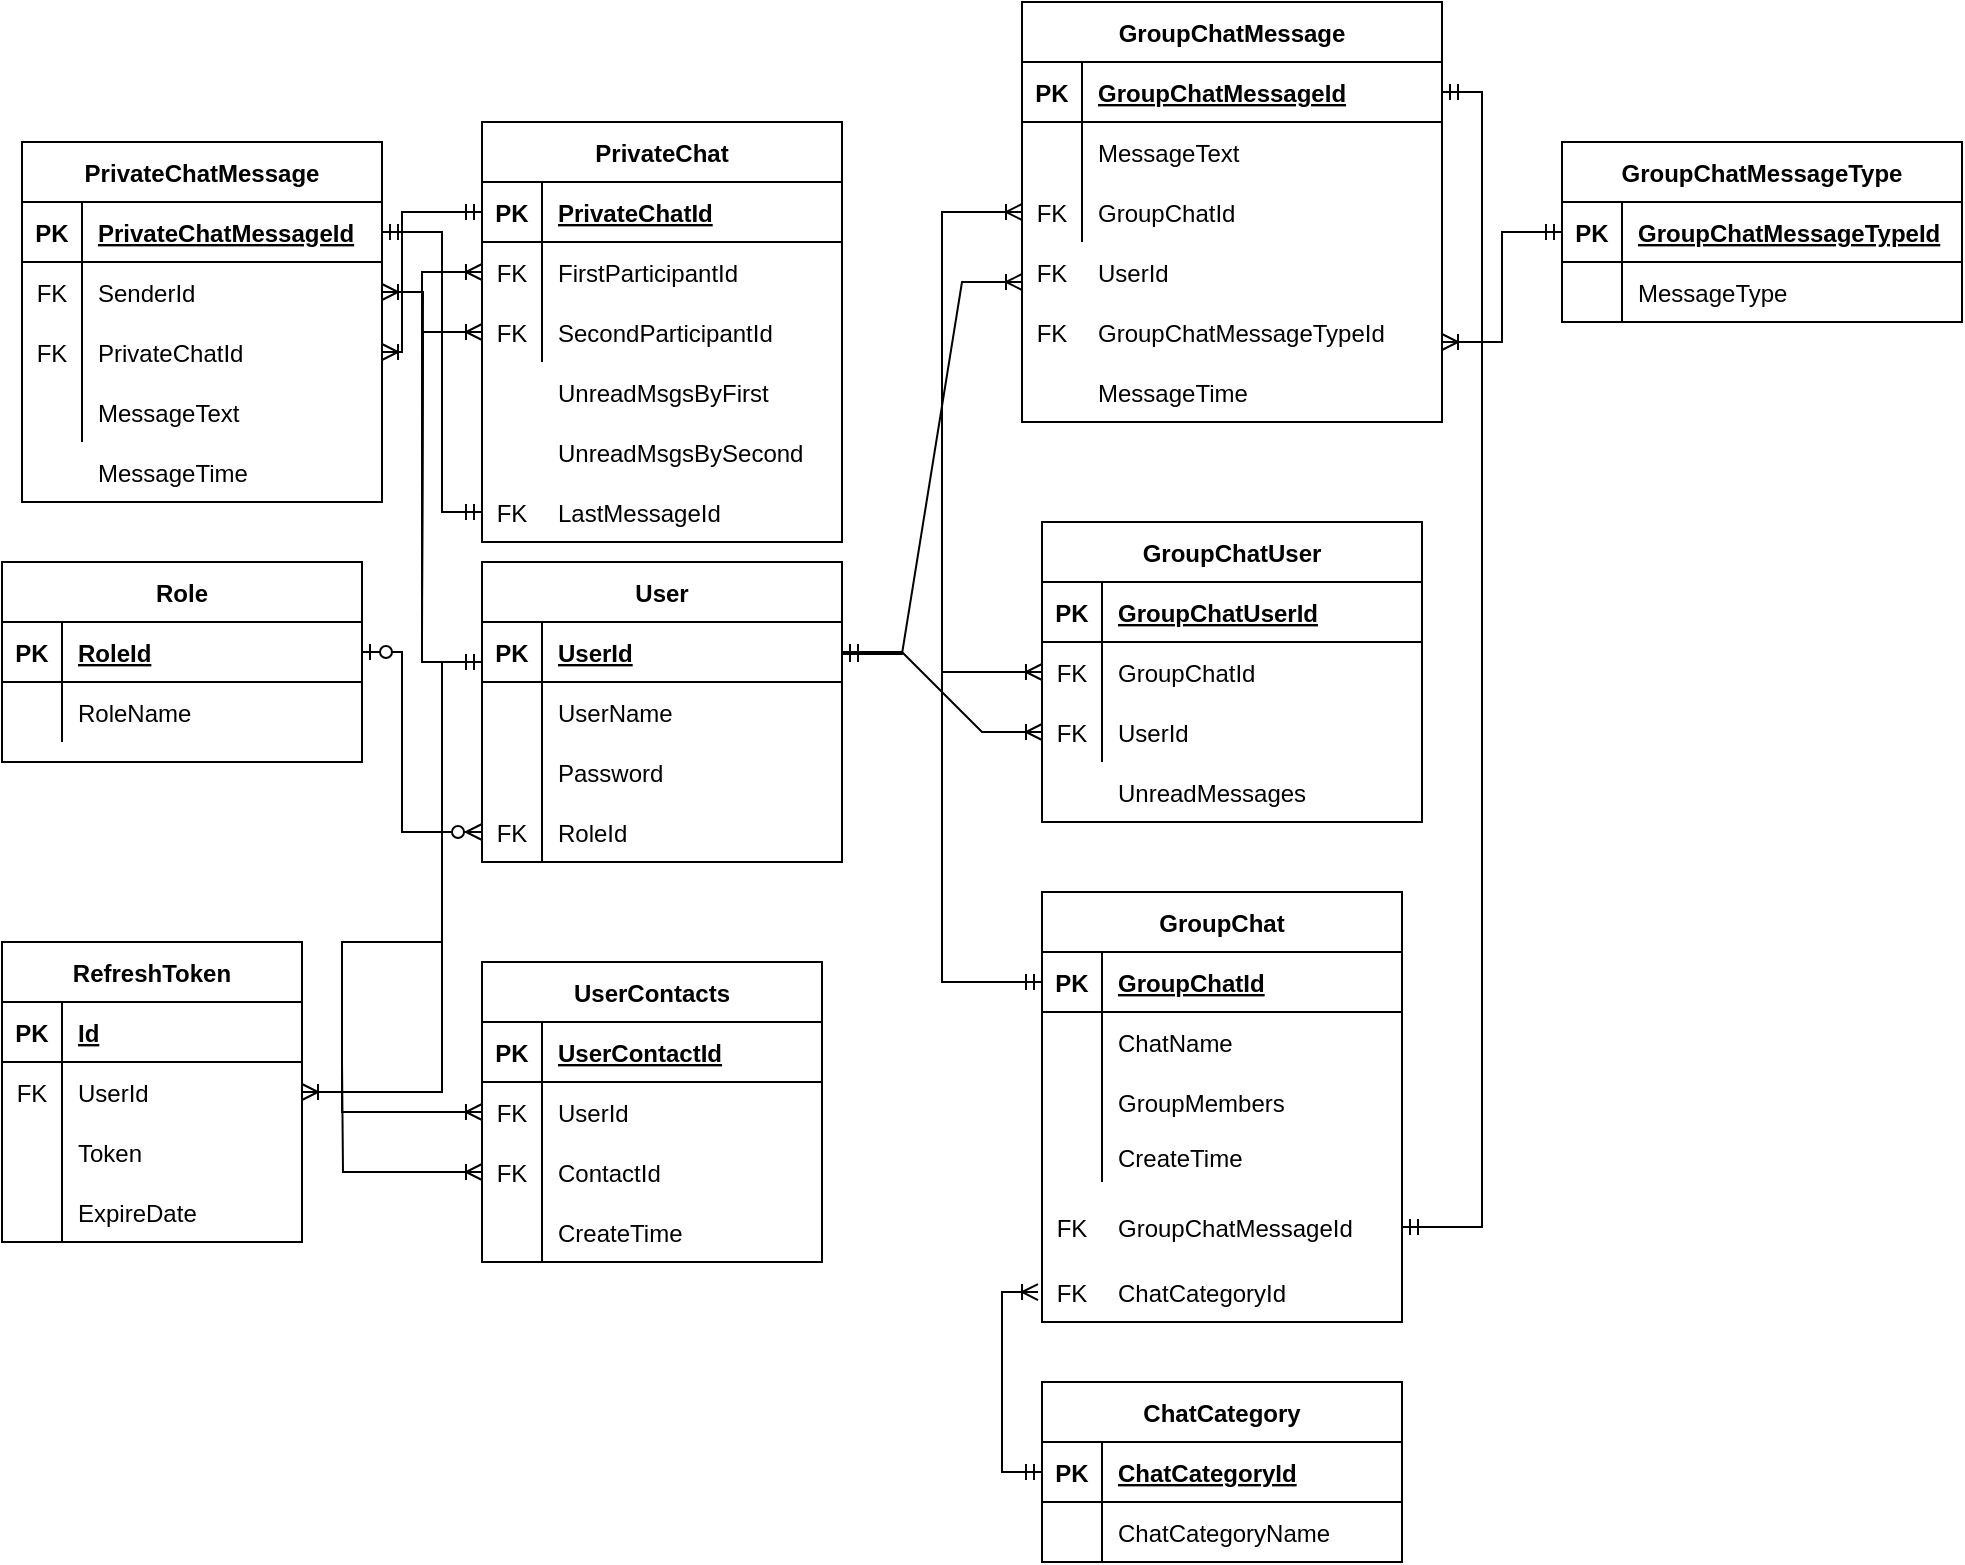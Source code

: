 <mxfile version="17.4.2" type="device"><diagram id="C5RBs43oDa-KdzZeNtuy" name="Page-1"><mxGraphModel dx="1408" dy="851" grid="1" gridSize="10" guides="1" tooltips="1" connect="1" arrows="1" fold="1" page="1" pageScale="1" pageWidth="827" pageHeight="1169" math="0" shadow="0"><root><mxCell id="WIyWlLk6GJQsqaUBKTNV-0"/><mxCell id="WIyWlLk6GJQsqaUBKTNV-1" parent="WIyWlLk6GJQsqaUBKTNV-0"/><mxCell id="Lr5fUqCjmHKxxFtGlydc-0" value="User" style="shape=table;startSize=30;container=1;collapsible=1;childLayout=tableLayout;fixedRows=1;rowLines=0;fontStyle=1;align=center;resizeLast=1;" parent="WIyWlLk6GJQsqaUBKTNV-1" vertex="1"><mxGeometry x="250" y="300" width="180" height="150" as="geometry"><mxRectangle x="250" y="300" width="60" height="30" as="alternateBounds"/></mxGeometry></mxCell><mxCell id="Lr5fUqCjmHKxxFtGlydc-1" value="" style="shape=tableRow;horizontal=0;startSize=0;swimlaneHead=0;swimlaneBody=0;fillColor=none;collapsible=0;dropTarget=0;points=[[0,0.5],[1,0.5]];portConstraint=eastwest;top=0;left=0;right=0;bottom=1;" parent="Lr5fUqCjmHKxxFtGlydc-0" vertex="1"><mxGeometry y="30" width="180" height="30" as="geometry"/></mxCell><mxCell id="Lr5fUqCjmHKxxFtGlydc-2" value="PK" style="shape=partialRectangle;connectable=0;fillColor=none;top=0;left=0;bottom=0;right=0;fontStyle=1;overflow=hidden;" parent="Lr5fUqCjmHKxxFtGlydc-1" vertex="1"><mxGeometry width="30" height="30" as="geometry"><mxRectangle width="30" height="30" as="alternateBounds"/></mxGeometry></mxCell><mxCell id="Lr5fUqCjmHKxxFtGlydc-3" value="UserId" style="shape=partialRectangle;connectable=0;fillColor=none;top=0;left=0;bottom=0;right=0;align=left;spacingLeft=6;fontStyle=5;overflow=hidden;" parent="Lr5fUqCjmHKxxFtGlydc-1" vertex="1"><mxGeometry x="30" width="150" height="30" as="geometry"><mxRectangle width="150" height="30" as="alternateBounds"/></mxGeometry></mxCell><mxCell id="Lr5fUqCjmHKxxFtGlydc-4" value="" style="shape=tableRow;horizontal=0;startSize=0;swimlaneHead=0;swimlaneBody=0;fillColor=none;collapsible=0;dropTarget=0;points=[[0,0.5],[1,0.5]];portConstraint=eastwest;top=0;left=0;right=0;bottom=0;" parent="Lr5fUqCjmHKxxFtGlydc-0" vertex="1"><mxGeometry y="60" width="180" height="30" as="geometry"/></mxCell><mxCell id="Lr5fUqCjmHKxxFtGlydc-5" value="" style="shape=partialRectangle;connectable=0;fillColor=none;top=0;left=0;bottom=0;right=0;editable=1;overflow=hidden;" parent="Lr5fUqCjmHKxxFtGlydc-4" vertex="1"><mxGeometry width="30" height="30" as="geometry"><mxRectangle width="30" height="30" as="alternateBounds"/></mxGeometry></mxCell><mxCell id="Lr5fUqCjmHKxxFtGlydc-6" value="UserName" style="shape=partialRectangle;connectable=0;fillColor=none;top=0;left=0;bottom=0;right=0;align=left;spacingLeft=6;overflow=hidden;" parent="Lr5fUqCjmHKxxFtGlydc-4" vertex="1"><mxGeometry x="30" width="150" height="30" as="geometry"><mxRectangle width="150" height="30" as="alternateBounds"/></mxGeometry></mxCell><mxCell id="Lr5fUqCjmHKxxFtGlydc-7" value="" style="shape=tableRow;horizontal=0;startSize=0;swimlaneHead=0;swimlaneBody=0;fillColor=none;collapsible=0;dropTarget=0;points=[[0,0.5],[1,0.5]];portConstraint=eastwest;top=0;left=0;right=0;bottom=0;" parent="Lr5fUqCjmHKxxFtGlydc-0" vertex="1"><mxGeometry y="90" width="180" height="30" as="geometry"/></mxCell><mxCell id="Lr5fUqCjmHKxxFtGlydc-8" value="" style="shape=partialRectangle;connectable=0;fillColor=none;top=0;left=0;bottom=0;right=0;editable=1;overflow=hidden;" parent="Lr5fUqCjmHKxxFtGlydc-7" vertex="1"><mxGeometry width="30" height="30" as="geometry"><mxRectangle width="30" height="30" as="alternateBounds"/></mxGeometry></mxCell><mxCell id="Lr5fUqCjmHKxxFtGlydc-9" value="Password" style="shape=partialRectangle;connectable=0;fillColor=none;top=0;left=0;bottom=0;right=0;align=left;spacingLeft=6;overflow=hidden;" parent="Lr5fUqCjmHKxxFtGlydc-7" vertex="1"><mxGeometry x="30" width="150" height="30" as="geometry"><mxRectangle width="150" height="30" as="alternateBounds"/></mxGeometry></mxCell><mxCell id="Lr5fUqCjmHKxxFtGlydc-10" value="" style="shape=tableRow;horizontal=0;startSize=0;swimlaneHead=0;swimlaneBody=0;fillColor=none;collapsible=0;dropTarget=0;points=[[0,0.5],[1,0.5]];portConstraint=eastwest;top=0;left=0;right=0;bottom=0;" parent="Lr5fUqCjmHKxxFtGlydc-0" vertex="1"><mxGeometry y="120" width="180" height="30" as="geometry"/></mxCell><mxCell id="Lr5fUqCjmHKxxFtGlydc-11" value="FK" style="shape=partialRectangle;connectable=0;fillColor=none;top=0;left=0;bottom=0;right=0;editable=1;overflow=hidden;" parent="Lr5fUqCjmHKxxFtGlydc-10" vertex="1"><mxGeometry width="30" height="30" as="geometry"><mxRectangle width="30" height="30" as="alternateBounds"/></mxGeometry></mxCell><mxCell id="Lr5fUqCjmHKxxFtGlydc-12" value="RoleId" style="shape=partialRectangle;connectable=0;fillColor=none;top=0;left=0;bottom=0;right=0;align=left;spacingLeft=6;overflow=hidden;" parent="Lr5fUqCjmHKxxFtGlydc-10" vertex="1"><mxGeometry x="30" width="150" height="30" as="geometry"><mxRectangle width="150" height="30" as="alternateBounds"/></mxGeometry></mxCell><mxCell id="Lr5fUqCjmHKxxFtGlydc-13" value="Role" style="shape=table;startSize=30;container=1;collapsible=1;childLayout=tableLayout;fixedRows=1;rowLines=0;fontStyle=1;align=center;resizeLast=1;" parent="WIyWlLk6GJQsqaUBKTNV-1" vertex="1"><mxGeometry x="10" y="300" width="180" height="100" as="geometry"><mxRectangle x="10" y="300" width="60" height="30" as="alternateBounds"/></mxGeometry></mxCell><mxCell id="Lr5fUqCjmHKxxFtGlydc-14" value="" style="shape=tableRow;horizontal=0;startSize=0;swimlaneHead=0;swimlaneBody=0;fillColor=none;collapsible=0;dropTarget=0;points=[[0,0.5],[1,0.5]];portConstraint=eastwest;top=0;left=0;right=0;bottom=1;" parent="Lr5fUqCjmHKxxFtGlydc-13" vertex="1"><mxGeometry y="30" width="180" height="30" as="geometry"/></mxCell><mxCell id="Lr5fUqCjmHKxxFtGlydc-15" value="PK" style="shape=partialRectangle;connectable=0;fillColor=none;top=0;left=0;bottom=0;right=0;fontStyle=1;overflow=hidden;" parent="Lr5fUqCjmHKxxFtGlydc-14" vertex="1"><mxGeometry width="30" height="30" as="geometry"><mxRectangle width="30" height="30" as="alternateBounds"/></mxGeometry></mxCell><mxCell id="Lr5fUqCjmHKxxFtGlydc-16" value="RoleId" style="shape=partialRectangle;connectable=0;fillColor=none;top=0;left=0;bottom=0;right=0;align=left;spacingLeft=6;fontStyle=5;overflow=hidden;" parent="Lr5fUqCjmHKxxFtGlydc-14" vertex="1"><mxGeometry x="30" width="150" height="30" as="geometry"><mxRectangle width="150" height="30" as="alternateBounds"/></mxGeometry></mxCell><mxCell id="Lr5fUqCjmHKxxFtGlydc-17" value="" style="shape=tableRow;horizontal=0;startSize=0;swimlaneHead=0;swimlaneBody=0;fillColor=none;collapsible=0;dropTarget=0;points=[[0,0.5],[1,0.5]];portConstraint=eastwest;top=0;left=0;right=0;bottom=0;" parent="Lr5fUqCjmHKxxFtGlydc-13" vertex="1"><mxGeometry y="60" width="180" height="30" as="geometry"/></mxCell><mxCell id="Lr5fUqCjmHKxxFtGlydc-18" value="" style="shape=partialRectangle;connectable=0;fillColor=none;top=0;left=0;bottom=0;right=0;editable=1;overflow=hidden;" parent="Lr5fUqCjmHKxxFtGlydc-17" vertex="1"><mxGeometry width="30" height="30" as="geometry"><mxRectangle width="30" height="30" as="alternateBounds"/></mxGeometry></mxCell><mxCell id="Lr5fUqCjmHKxxFtGlydc-19" value="RoleName" style="shape=partialRectangle;connectable=0;fillColor=none;top=0;left=0;bottom=0;right=0;align=left;spacingLeft=6;overflow=hidden;" parent="Lr5fUqCjmHKxxFtGlydc-17" vertex="1"><mxGeometry x="30" width="150" height="30" as="geometry"><mxRectangle width="150" height="30" as="alternateBounds"/></mxGeometry></mxCell><mxCell id="Lr5fUqCjmHKxxFtGlydc-26" value="GroupChatMessage" style="shape=table;startSize=30;container=1;collapsible=1;childLayout=tableLayout;fixedRows=1;rowLines=0;fontStyle=1;align=center;resizeLast=1;" parent="WIyWlLk6GJQsqaUBKTNV-1" vertex="1"><mxGeometry x="520" y="20" width="210" height="210" as="geometry"/></mxCell><mxCell id="Lr5fUqCjmHKxxFtGlydc-27" value="" style="shape=tableRow;horizontal=0;startSize=0;swimlaneHead=0;swimlaneBody=0;fillColor=none;collapsible=0;dropTarget=0;points=[[0,0.5],[1,0.5]];portConstraint=eastwest;top=0;left=0;right=0;bottom=1;" parent="Lr5fUqCjmHKxxFtGlydc-26" vertex="1"><mxGeometry y="30" width="210" height="30" as="geometry"/></mxCell><mxCell id="Lr5fUqCjmHKxxFtGlydc-28" value="PK" style="shape=partialRectangle;connectable=0;fillColor=none;top=0;left=0;bottom=0;right=0;fontStyle=1;overflow=hidden;" parent="Lr5fUqCjmHKxxFtGlydc-27" vertex="1"><mxGeometry width="30" height="30" as="geometry"><mxRectangle width="30" height="30" as="alternateBounds"/></mxGeometry></mxCell><mxCell id="Lr5fUqCjmHKxxFtGlydc-29" value="GroupChatMessageId" style="shape=partialRectangle;connectable=0;fillColor=none;top=0;left=0;bottom=0;right=0;align=left;spacingLeft=6;fontStyle=5;overflow=hidden;" parent="Lr5fUqCjmHKxxFtGlydc-27" vertex="1"><mxGeometry x="30" width="180" height="30" as="geometry"><mxRectangle width="180" height="30" as="alternateBounds"/></mxGeometry></mxCell><mxCell id="Lr5fUqCjmHKxxFtGlydc-30" value="" style="shape=tableRow;horizontal=0;startSize=0;swimlaneHead=0;swimlaneBody=0;fillColor=none;collapsible=0;dropTarget=0;points=[[0,0.5],[1,0.5]];portConstraint=eastwest;top=0;left=0;right=0;bottom=0;" parent="Lr5fUqCjmHKxxFtGlydc-26" vertex="1"><mxGeometry y="60" width="210" height="30" as="geometry"/></mxCell><mxCell id="Lr5fUqCjmHKxxFtGlydc-31" value="" style="shape=partialRectangle;connectable=0;fillColor=none;top=0;left=0;bottom=0;right=0;editable=1;overflow=hidden;" parent="Lr5fUqCjmHKxxFtGlydc-30" vertex="1"><mxGeometry width="30" height="30" as="geometry"><mxRectangle width="30" height="30" as="alternateBounds"/></mxGeometry></mxCell><mxCell id="Lr5fUqCjmHKxxFtGlydc-32" value="MessageText" style="shape=partialRectangle;connectable=0;fillColor=none;top=0;left=0;bottom=0;right=0;align=left;spacingLeft=6;overflow=hidden;" parent="Lr5fUqCjmHKxxFtGlydc-30" vertex="1"><mxGeometry x="30" width="180" height="30" as="geometry"><mxRectangle width="180" height="30" as="alternateBounds"/></mxGeometry></mxCell><mxCell id="Lr5fUqCjmHKxxFtGlydc-36" value="" style="shape=tableRow;horizontal=0;startSize=0;swimlaneHead=0;swimlaneBody=0;fillColor=none;collapsible=0;dropTarget=0;points=[[0,0.5],[1,0.5]];portConstraint=eastwest;top=0;left=0;right=0;bottom=0;" parent="Lr5fUqCjmHKxxFtGlydc-26" vertex="1"><mxGeometry y="90" width="210" height="30" as="geometry"/></mxCell><mxCell id="Lr5fUqCjmHKxxFtGlydc-37" value="FK" style="shape=partialRectangle;connectable=0;fillColor=none;top=0;left=0;bottom=0;right=0;editable=1;overflow=hidden;" parent="Lr5fUqCjmHKxxFtGlydc-36" vertex="1"><mxGeometry width="30" height="30" as="geometry"><mxRectangle width="30" height="30" as="alternateBounds"/></mxGeometry></mxCell><mxCell id="Lr5fUqCjmHKxxFtGlydc-38" value="GroupChatId" style="shape=partialRectangle;connectable=0;fillColor=none;top=0;left=0;bottom=0;right=0;align=left;spacingLeft=6;overflow=hidden;" parent="Lr5fUqCjmHKxxFtGlydc-36" vertex="1"><mxGeometry x="30" width="180" height="30" as="geometry"><mxRectangle width="180" height="30" as="alternateBounds"/></mxGeometry></mxCell><mxCell id="Lr5fUqCjmHKxxFtGlydc-39" value="GroupChat" style="shape=table;startSize=30;container=1;collapsible=1;childLayout=tableLayout;fixedRows=1;rowLines=0;fontStyle=1;align=center;resizeLast=1;" parent="WIyWlLk6GJQsqaUBKTNV-1" vertex="1"><mxGeometry x="530" y="465" width="180" height="215" as="geometry"/></mxCell><mxCell id="Lr5fUqCjmHKxxFtGlydc-40" value="" style="shape=tableRow;horizontal=0;startSize=0;swimlaneHead=0;swimlaneBody=0;fillColor=none;collapsible=0;dropTarget=0;points=[[0,0.5],[1,0.5]];portConstraint=eastwest;top=0;left=0;right=0;bottom=1;" parent="Lr5fUqCjmHKxxFtGlydc-39" vertex="1"><mxGeometry y="30" width="180" height="30" as="geometry"/></mxCell><mxCell id="Lr5fUqCjmHKxxFtGlydc-41" value="PK" style="shape=partialRectangle;connectable=0;fillColor=none;top=0;left=0;bottom=0;right=0;fontStyle=1;overflow=hidden;" parent="Lr5fUqCjmHKxxFtGlydc-40" vertex="1"><mxGeometry width="30" height="30" as="geometry"><mxRectangle width="30" height="30" as="alternateBounds"/></mxGeometry></mxCell><mxCell id="Lr5fUqCjmHKxxFtGlydc-42" value="GroupChatId" style="shape=partialRectangle;connectable=0;fillColor=none;top=0;left=0;bottom=0;right=0;align=left;spacingLeft=6;fontStyle=5;overflow=hidden;" parent="Lr5fUqCjmHKxxFtGlydc-40" vertex="1"><mxGeometry x="30" width="150" height="30" as="geometry"><mxRectangle width="150" height="30" as="alternateBounds"/></mxGeometry></mxCell><mxCell id="Lr5fUqCjmHKxxFtGlydc-43" value="" style="shape=tableRow;horizontal=0;startSize=0;swimlaneHead=0;swimlaneBody=0;fillColor=none;collapsible=0;dropTarget=0;points=[[0,0.5],[1,0.5]];portConstraint=eastwest;top=0;left=0;right=0;bottom=0;" parent="Lr5fUqCjmHKxxFtGlydc-39" vertex="1"><mxGeometry y="60" width="180" height="30" as="geometry"/></mxCell><mxCell id="Lr5fUqCjmHKxxFtGlydc-44" value="" style="shape=partialRectangle;connectable=0;fillColor=none;top=0;left=0;bottom=0;right=0;editable=1;overflow=hidden;" parent="Lr5fUqCjmHKxxFtGlydc-43" vertex="1"><mxGeometry width="30" height="30" as="geometry"><mxRectangle width="30" height="30" as="alternateBounds"/></mxGeometry></mxCell><mxCell id="Lr5fUqCjmHKxxFtGlydc-45" value="ChatName" style="shape=partialRectangle;connectable=0;fillColor=none;top=0;left=0;bottom=0;right=0;align=left;spacingLeft=6;overflow=hidden;" parent="Lr5fUqCjmHKxxFtGlydc-43" vertex="1"><mxGeometry x="30" width="150" height="30" as="geometry"><mxRectangle width="150" height="30" as="alternateBounds"/></mxGeometry></mxCell><mxCell id="Lr5fUqCjmHKxxFtGlydc-46" value="" style="shape=tableRow;horizontal=0;startSize=0;swimlaneHead=0;swimlaneBody=0;fillColor=none;collapsible=0;dropTarget=0;points=[[0,0.5],[1,0.5]];portConstraint=eastwest;top=0;left=0;right=0;bottom=0;" parent="Lr5fUqCjmHKxxFtGlydc-39" vertex="1"><mxGeometry y="90" width="180" height="30" as="geometry"/></mxCell><mxCell id="Lr5fUqCjmHKxxFtGlydc-47" value="" style="shape=partialRectangle;connectable=0;fillColor=none;top=0;left=0;bottom=0;right=0;editable=1;overflow=hidden;" parent="Lr5fUqCjmHKxxFtGlydc-46" vertex="1"><mxGeometry width="30" height="30" as="geometry"><mxRectangle width="30" height="30" as="alternateBounds"/></mxGeometry></mxCell><mxCell id="Lr5fUqCjmHKxxFtGlydc-48" value="GroupMembers" style="shape=partialRectangle;connectable=0;fillColor=none;top=0;left=0;bottom=0;right=0;align=left;spacingLeft=6;overflow=hidden;" parent="Lr5fUqCjmHKxxFtGlydc-46" vertex="1"><mxGeometry x="30" width="150" height="30" as="geometry"><mxRectangle width="150" height="30" as="alternateBounds"/></mxGeometry></mxCell><mxCell id="Lr5fUqCjmHKxxFtGlydc-49" value="" style="shape=tableRow;horizontal=0;startSize=0;swimlaneHead=0;swimlaneBody=0;fillColor=none;collapsible=0;dropTarget=0;points=[[0,0.5],[1,0.5]];portConstraint=eastwest;top=0;left=0;right=0;bottom=0;" parent="Lr5fUqCjmHKxxFtGlydc-39" vertex="1"><mxGeometry y="120" width="180" height="25" as="geometry"/></mxCell><mxCell id="Lr5fUqCjmHKxxFtGlydc-50" value="" style="shape=partialRectangle;connectable=0;fillColor=none;top=0;left=0;bottom=0;right=0;editable=1;overflow=hidden;" parent="Lr5fUqCjmHKxxFtGlydc-49" vertex="1"><mxGeometry width="30" height="25" as="geometry"><mxRectangle width="30" height="25" as="alternateBounds"/></mxGeometry></mxCell><mxCell id="Lr5fUqCjmHKxxFtGlydc-51" value="CreateTime" style="shape=partialRectangle;connectable=0;fillColor=none;top=0;left=0;bottom=0;right=0;align=left;spacingLeft=6;overflow=hidden;" parent="Lr5fUqCjmHKxxFtGlydc-49" vertex="1"><mxGeometry x="30" width="150" height="25" as="geometry"><mxRectangle width="150" height="25" as="alternateBounds"/></mxGeometry></mxCell><mxCell id="Lr5fUqCjmHKxxFtGlydc-52" value="GroupChatUser" style="shape=table;startSize=30;container=1;collapsible=1;childLayout=tableLayout;fixedRows=1;rowLines=0;fontStyle=1;align=center;resizeLast=1;" parent="WIyWlLk6GJQsqaUBKTNV-1" vertex="1"><mxGeometry x="530" y="280" width="190" height="150" as="geometry"/></mxCell><mxCell id="Lr5fUqCjmHKxxFtGlydc-53" value="" style="shape=tableRow;horizontal=0;startSize=0;swimlaneHead=0;swimlaneBody=0;fillColor=none;collapsible=0;dropTarget=0;points=[[0,0.5],[1,0.5]];portConstraint=eastwest;top=0;left=0;right=0;bottom=1;" parent="Lr5fUqCjmHKxxFtGlydc-52" vertex="1"><mxGeometry y="30" width="190" height="30" as="geometry"/></mxCell><mxCell id="Lr5fUqCjmHKxxFtGlydc-54" value="PK" style="shape=partialRectangle;connectable=0;fillColor=none;top=0;left=0;bottom=0;right=0;fontStyle=1;overflow=hidden;" parent="Lr5fUqCjmHKxxFtGlydc-53" vertex="1"><mxGeometry width="30" height="30" as="geometry"><mxRectangle width="30" height="30" as="alternateBounds"/></mxGeometry></mxCell><mxCell id="Lr5fUqCjmHKxxFtGlydc-55" value="GroupChatUserId" style="shape=partialRectangle;connectable=0;fillColor=none;top=0;left=0;bottom=0;right=0;align=left;spacingLeft=6;fontStyle=5;overflow=hidden;" parent="Lr5fUqCjmHKxxFtGlydc-53" vertex="1"><mxGeometry x="30" width="160" height="30" as="geometry"><mxRectangle width="160" height="30" as="alternateBounds"/></mxGeometry></mxCell><mxCell id="Lr5fUqCjmHKxxFtGlydc-56" value="" style="shape=tableRow;horizontal=0;startSize=0;swimlaneHead=0;swimlaneBody=0;fillColor=none;collapsible=0;dropTarget=0;points=[[0,0.5],[1,0.5]];portConstraint=eastwest;top=0;left=0;right=0;bottom=0;" parent="Lr5fUqCjmHKxxFtGlydc-52" vertex="1"><mxGeometry y="60" width="190" height="30" as="geometry"/></mxCell><mxCell id="Lr5fUqCjmHKxxFtGlydc-57" value="FK" style="shape=partialRectangle;connectable=0;fillColor=none;top=0;left=0;bottom=0;right=0;editable=1;overflow=hidden;" parent="Lr5fUqCjmHKxxFtGlydc-56" vertex="1"><mxGeometry width="30" height="30" as="geometry"><mxRectangle width="30" height="30" as="alternateBounds"/></mxGeometry></mxCell><mxCell id="Lr5fUqCjmHKxxFtGlydc-58" value="GroupChatId" style="shape=partialRectangle;connectable=0;fillColor=none;top=0;left=0;bottom=0;right=0;align=left;spacingLeft=6;overflow=hidden;" parent="Lr5fUqCjmHKxxFtGlydc-56" vertex="1"><mxGeometry x="30" width="160" height="30" as="geometry"><mxRectangle width="160" height="30" as="alternateBounds"/></mxGeometry></mxCell><mxCell id="Lr5fUqCjmHKxxFtGlydc-59" value="" style="shape=tableRow;horizontal=0;startSize=0;swimlaneHead=0;swimlaneBody=0;fillColor=none;collapsible=0;dropTarget=0;points=[[0,0.5],[1,0.5]];portConstraint=eastwest;top=0;left=0;right=0;bottom=0;" parent="Lr5fUqCjmHKxxFtGlydc-52" vertex="1"><mxGeometry y="90" width="190" height="30" as="geometry"/></mxCell><mxCell id="Lr5fUqCjmHKxxFtGlydc-60" value="FK" style="shape=partialRectangle;connectable=0;fillColor=none;top=0;left=0;bottom=0;right=0;editable=1;overflow=hidden;" parent="Lr5fUqCjmHKxxFtGlydc-59" vertex="1"><mxGeometry width="30" height="30" as="geometry"><mxRectangle width="30" height="30" as="alternateBounds"/></mxGeometry></mxCell><mxCell id="Lr5fUqCjmHKxxFtGlydc-61" value="UserId" style="shape=partialRectangle;connectable=0;fillColor=none;top=0;left=0;bottom=0;right=0;align=left;spacingLeft=6;overflow=hidden;" parent="Lr5fUqCjmHKxxFtGlydc-59" vertex="1"><mxGeometry x="30" width="160" height="30" as="geometry"><mxRectangle width="160" height="30" as="alternateBounds"/></mxGeometry></mxCell><mxCell id="Lr5fUqCjmHKxxFtGlydc-68" value="" style="fontSize=12;html=1;endArrow=ERzeroToMany;startArrow=ERzeroToOne;rounded=0;entryX=0;entryY=0.5;entryDx=0;entryDy=0;exitX=1;exitY=0.5;exitDx=0;exitDy=0;edgeStyle=orthogonalEdgeStyle;" parent="WIyWlLk6GJQsqaUBKTNV-1" source="Lr5fUqCjmHKxxFtGlydc-14" target="Lr5fUqCjmHKxxFtGlydc-10" edge="1"><mxGeometry width="100" height="100" relative="1" as="geometry"><mxPoint x="360" y="490" as="sourcePoint"/><mxPoint x="140" y="320" as="targetPoint"/><Array as="points"><mxPoint x="210" y="345"/><mxPoint x="210" y="435"/></Array></mxGeometry></mxCell><mxCell id="Lr5fUqCjmHKxxFtGlydc-70" value="" style="edgeStyle=entityRelationEdgeStyle;fontSize=12;html=1;endArrow=ERoneToMany;startArrow=ERmandOne;rounded=0;exitX=1;exitY=0.5;exitDx=0;exitDy=0;entryX=0;entryY=0.5;entryDx=0;entryDy=0;" parent="WIyWlLk6GJQsqaUBKTNV-1" source="Lr5fUqCjmHKxxFtGlydc-1" target="Lr5fUqCjmHKxxFtGlydc-59" edge="1"><mxGeometry width="100" height="100" relative="1" as="geometry"><mxPoint x="360" y="490" as="sourcePoint"/><mxPoint x="460" y="390" as="targetPoint"/></mxGeometry></mxCell><mxCell id="Lr5fUqCjmHKxxFtGlydc-71" value="" style="edgeStyle=orthogonalEdgeStyle;fontSize=12;html=1;endArrow=ERoneToMany;startArrow=ERmandOne;rounded=0;entryX=0;entryY=0.5;entryDx=0;entryDy=0;" parent="WIyWlLk6GJQsqaUBKTNV-1" target="Lr5fUqCjmHKxxFtGlydc-56" edge="1"><mxGeometry width="100" height="100" relative="1" as="geometry"><mxPoint x="530" y="510" as="sourcePoint"/><mxPoint x="490" y="480" as="targetPoint"/><Array as="points"><mxPoint x="480" y="510"/><mxPoint x="480" y="355"/></Array></mxGeometry></mxCell><mxCell id="nvRmA69qkov4plUPRxtZ-5" value="" style="shape=tableRow;horizontal=0;startSize=0;swimlaneHead=0;swimlaneBody=0;fillColor=none;collapsible=0;dropTarget=0;points=[[0,0.5],[1,0.5]];portConstraint=eastwest;top=0;left=0;right=0;bottom=0;" parent="WIyWlLk6GJQsqaUBKTNV-1" vertex="1"><mxGeometry x="250" y="450" width="180" height="30" as="geometry"/></mxCell><mxCell id="nvRmA69qkov4plUPRxtZ-6" value="" style="shape=partialRectangle;connectable=0;fillColor=none;top=0;left=0;bottom=0;right=0;editable=1;overflow=hidden;" parent="nvRmA69qkov4plUPRxtZ-5" vertex="1"><mxGeometry width="30" height="30" as="geometry"><mxRectangle width="30" height="30" as="alternateBounds"/></mxGeometry></mxCell><mxCell id="r5x8Bn46T_ILmN0DGnnJ-4" value="ChatCategory" style="shape=table;startSize=30;container=1;collapsible=1;childLayout=tableLayout;fixedRows=1;rowLines=0;fontStyle=1;align=center;resizeLast=1;" parent="WIyWlLk6GJQsqaUBKTNV-1" vertex="1"><mxGeometry x="530" y="710" width="180" height="90" as="geometry"/></mxCell><mxCell id="r5x8Bn46T_ILmN0DGnnJ-5" value="" style="shape=tableRow;horizontal=0;startSize=0;swimlaneHead=0;swimlaneBody=0;fillColor=none;collapsible=0;dropTarget=0;points=[[0,0.5],[1,0.5]];portConstraint=eastwest;top=0;left=0;right=0;bottom=1;" parent="r5x8Bn46T_ILmN0DGnnJ-4" vertex="1"><mxGeometry y="30" width="180" height="30" as="geometry"/></mxCell><mxCell id="r5x8Bn46T_ILmN0DGnnJ-6" value="PK" style="shape=partialRectangle;connectable=0;fillColor=none;top=0;left=0;bottom=0;right=0;fontStyle=1;overflow=hidden;" parent="r5x8Bn46T_ILmN0DGnnJ-5" vertex="1"><mxGeometry width="30" height="30" as="geometry"><mxRectangle width="30" height="30" as="alternateBounds"/></mxGeometry></mxCell><mxCell id="r5x8Bn46T_ILmN0DGnnJ-7" value="ChatCategoryId" style="shape=partialRectangle;connectable=0;fillColor=none;top=0;left=0;bottom=0;right=0;align=left;spacingLeft=6;fontStyle=5;overflow=hidden;" parent="r5x8Bn46T_ILmN0DGnnJ-5" vertex="1"><mxGeometry x="30" width="150" height="30" as="geometry"><mxRectangle width="150" height="30" as="alternateBounds"/></mxGeometry></mxCell><mxCell id="r5x8Bn46T_ILmN0DGnnJ-8" value="" style="shape=tableRow;horizontal=0;startSize=0;swimlaneHead=0;swimlaneBody=0;fillColor=none;collapsible=0;dropTarget=0;points=[[0,0.5],[1,0.5]];portConstraint=eastwest;top=0;left=0;right=0;bottom=0;" parent="r5x8Bn46T_ILmN0DGnnJ-4" vertex="1"><mxGeometry y="60" width="180" height="30" as="geometry"/></mxCell><mxCell id="r5x8Bn46T_ILmN0DGnnJ-9" value="" style="shape=partialRectangle;connectable=0;fillColor=none;top=0;left=0;bottom=0;right=0;editable=1;overflow=hidden;" parent="r5x8Bn46T_ILmN0DGnnJ-8" vertex="1"><mxGeometry width="30" height="30" as="geometry"><mxRectangle width="30" height="30" as="alternateBounds"/></mxGeometry></mxCell><mxCell id="r5x8Bn46T_ILmN0DGnnJ-10" value="ChatCategoryName" style="shape=partialRectangle;connectable=0;fillColor=none;top=0;left=0;bottom=0;right=0;align=left;spacingLeft=6;overflow=hidden;" parent="r5x8Bn46T_ILmN0DGnnJ-8" vertex="1"><mxGeometry x="30" width="150" height="30" as="geometry"><mxRectangle width="150" height="30" as="alternateBounds"/></mxGeometry></mxCell><mxCell id="mnVt0Y0IXZlx6LArjBQ7-0" value="UserContacts" style="shape=table;startSize=30;container=1;collapsible=1;childLayout=tableLayout;fixedRows=1;rowLines=0;fontStyle=1;align=center;resizeLast=1;" parent="WIyWlLk6GJQsqaUBKTNV-1" vertex="1"><mxGeometry x="250" y="500" width="170" height="150" as="geometry"><mxRectangle x="250" y="300" width="60" height="30" as="alternateBounds"/></mxGeometry></mxCell><mxCell id="mnVt0Y0IXZlx6LArjBQ7-1" value="" style="shape=tableRow;horizontal=0;startSize=0;swimlaneHead=0;swimlaneBody=0;fillColor=none;collapsible=0;dropTarget=0;points=[[0,0.5],[1,0.5]];portConstraint=eastwest;top=0;left=0;right=0;bottom=1;" parent="mnVt0Y0IXZlx6LArjBQ7-0" vertex="1"><mxGeometry y="30" width="170" height="30" as="geometry"/></mxCell><mxCell id="mnVt0Y0IXZlx6LArjBQ7-2" value="PK" style="shape=partialRectangle;connectable=0;fillColor=none;top=0;left=0;bottom=0;right=0;fontStyle=1;overflow=hidden;" parent="mnVt0Y0IXZlx6LArjBQ7-1" vertex="1"><mxGeometry width="30" height="30" as="geometry"><mxRectangle width="30" height="30" as="alternateBounds"/></mxGeometry></mxCell><mxCell id="mnVt0Y0IXZlx6LArjBQ7-3" value="UserContactId" style="shape=partialRectangle;connectable=0;fillColor=none;top=0;left=0;bottom=0;right=0;align=left;spacingLeft=6;fontStyle=5;overflow=hidden;" parent="mnVt0Y0IXZlx6LArjBQ7-1" vertex="1"><mxGeometry x="30" width="140" height="30" as="geometry"><mxRectangle width="140" height="30" as="alternateBounds"/></mxGeometry></mxCell><mxCell id="mnVt0Y0IXZlx6LArjBQ7-4" value="" style="shape=tableRow;horizontal=0;startSize=0;swimlaneHead=0;swimlaneBody=0;fillColor=none;collapsible=0;dropTarget=0;points=[[0,0.5],[1,0.5]];portConstraint=eastwest;top=0;left=0;right=0;bottom=0;" parent="mnVt0Y0IXZlx6LArjBQ7-0" vertex="1"><mxGeometry y="60" width="170" height="30" as="geometry"/></mxCell><mxCell id="mnVt0Y0IXZlx6LArjBQ7-5" value="FK" style="shape=partialRectangle;connectable=0;fillColor=none;top=0;left=0;bottom=0;right=0;editable=1;overflow=hidden;" parent="mnVt0Y0IXZlx6LArjBQ7-4" vertex="1"><mxGeometry width="30" height="30" as="geometry"><mxRectangle width="30" height="30" as="alternateBounds"/></mxGeometry></mxCell><mxCell id="mnVt0Y0IXZlx6LArjBQ7-6" value="UserId" style="shape=partialRectangle;connectable=0;fillColor=none;top=0;left=0;bottom=0;right=0;align=left;spacingLeft=6;overflow=hidden;" parent="mnVt0Y0IXZlx6LArjBQ7-4" vertex="1"><mxGeometry x="30" width="140" height="30" as="geometry"><mxRectangle width="140" height="30" as="alternateBounds"/></mxGeometry></mxCell><mxCell id="mnVt0Y0IXZlx6LArjBQ7-7" value="" style="shape=tableRow;horizontal=0;startSize=0;swimlaneHead=0;swimlaneBody=0;fillColor=none;collapsible=0;dropTarget=0;points=[[0,0.5],[1,0.5]];portConstraint=eastwest;top=0;left=0;right=0;bottom=0;" parent="mnVt0Y0IXZlx6LArjBQ7-0" vertex="1"><mxGeometry y="90" width="170" height="30" as="geometry"/></mxCell><mxCell id="mnVt0Y0IXZlx6LArjBQ7-8" value="FK" style="shape=partialRectangle;connectable=0;fillColor=none;top=0;left=0;bottom=0;right=0;editable=1;overflow=hidden;" parent="mnVt0Y0IXZlx6LArjBQ7-7" vertex="1"><mxGeometry width="30" height="30" as="geometry"><mxRectangle width="30" height="30" as="alternateBounds"/></mxGeometry></mxCell><mxCell id="mnVt0Y0IXZlx6LArjBQ7-9" value="ContactId" style="shape=partialRectangle;connectable=0;fillColor=none;top=0;left=0;bottom=0;right=0;align=left;spacingLeft=6;overflow=hidden;" parent="mnVt0Y0IXZlx6LArjBQ7-7" vertex="1"><mxGeometry x="30" width="140" height="30" as="geometry"><mxRectangle width="140" height="30" as="alternateBounds"/></mxGeometry></mxCell><mxCell id="mnVt0Y0IXZlx6LArjBQ7-10" value="" style="shape=tableRow;horizontal=0;startSize=0;swimlaneHead=0;swimlaneBody=0;fillColor=none;collapsible=0;dropTarget=0;points=[[0,0.5],[1,0.5]];portConstraint=eastwest;top=0;left=0;right=0;bottom=0;" parent="mnVt0Y0IXZlx6LArjBQ7-0" vertex="1"><mxGeometry y="120" width="170" height="30" as="geometry"/></mxCell><mxCell id="mnVt0Y0IXZlx6LArjBQ7-11" value="" style="shape=partialRectangle;connectable=0;fillColor=none;top=0;left=0;bottom=0;right=0;editable=1;overflow=hidden;" parent="mnVt0Y0IXZlx6LArjBQ7-10" vertex="1"><mxGeometry width="30" height="30" as="geometry"><mxRectangle width="30" height="30" as="alternateBounds"/></mxGeometry></mxCell><mxCell id="mnVt0Y0IXZlx6LArjBQ7-12" value="CreateTime" style="shape=partialRectangle;connectable=0;fillColor=none;top=0;left=0;bottom=0;right=0;align=left;spacingLeft=6;overflow=hidden;" parent="mnVt0Y0IXZlx6LArjBQ7-10" vertex="1"><mxGeometry x="30" width="140" height="30" as="geometry"><mxRectangle width="140" height="30" as="alternateBounds"/></mxGeometry></mxCell><mxCell id="4NVCiesWt5B6BYUtUeU0-13" value="PrivateChat" style="shape=table;startSize=30;container=1;collapsible=1;childLayout=tableLayout;fixedRows=1;rowLines=0;fontStyle=1;align=center;resizeLast=1;" parent="WIyWlLk6GJQsqaUBKTNV-1" vertex="1"><mxGeometry x="250" y="80" width="180" height="210" as="geometry"/></mxCell><mxCell id="4NVCiesWt5B6BYUtUeU0-14" value="" style="shape=tableRow;horizontal=0;startSize=0;swimlaneHead=0;swimlaneBody=0;fillColor=none;collapsible=0;dropTarget=0;points=[[0,0.5],[1,0.5]];portConstraint=eastwest;top=0;left=0;right=0;bottom=1;" parent="4NVCiesWt5B6BYUtUeU0-13" vertex="1"><mxGeometry y="30" width="180" height="30" as="geometry"/></mxCell><mxCell id="4NVCiesWt5B6BYUtUeU0-15" value="PK" style="shape=partialRectangle;connectable=0;fillColor=none;top=0;left=0;bottom=0;right=0;fontStyle=1;overflow=hidden;" parent="4NVCiesWt5B6BYUtUeU0-14" vertex="1"><mxGeometry width="30" height="30" as="geometry"><mxRectangle width="30" height="30" as="alternateBounds"/></mxGeometry></mxCell><mxCell id="4NVCiesWt5B6BYUtUeU0-16" value="PrivateChatId" style="shape=partialRectangle;connectable=0;fillColor=none;top=0;left=0;bottom=0;right=0;align=left;spacingLeft=6;fontStyle=5;overflow=hidden;" parent="4NVCiesWt5B6BYUtUeU0-14" vertex="1"><mxGeometry x="30" width="150" height="30" as="geometry"><mxRectangle width="150" height="30" as="alternateBounds"/></mxGeometry></mxCell><mxCell id="4NVCiesWt5B6BYUtUeU0-17" value="" style="shape=tableRow;horizontal=0;startSize=0;swimlaneHead=0;swimlaneBody=0;fillColor=none;collapsible=0;dropTarget=0;points=[[0,0.5],[1,0.5]];portConstraint=eastwest;top=0;left=0;right=0;bottom=0;" parent="4NVCiesWt5B6BYUtUeU0-13" vertex="1"><mxGeometry y="60" width="180" height="30" as="geometry"/></mxCell><mxCell id="4NVCiesWt5B6BYUtUeU0-18" value="FK" style="shape=partialRectangle;connectable=0;fillColor=none;top=0;left=0;bottom=0;right=0;editable=1;overflow=hidden;" parent="4NVCiesWt5B6BYUtUeU0-17" vertex="1"><mxGeometry width="30" height="30" as="geometry"><mxRectangle width="30" height="30" as="alternateBounds"/></mxGeometry></mxCell><mxCell id="4NVCiesWt5B6BYUtUeU0-19" value="FirstParticipantId" style="shape=partialRectangle;connectable=0;fillColor=none;top=0;left=0;bottom=0;right=0;align=left;spacingLeft=6;overflow=hidden;" parent="4NVCiesWt5B6BYUtUeU0-17" vertex="1"><mxGeometry x="30" width="150" height="30" as="geometry"><mxRectangle width="150" height="30" as="alternateBounds"/></mxGeometry></mxCell><mxCell id="4NVCiesWt5B6BYUtUeU0-20" value="" style="shape=tableRow;horizontal=0;startSize=0;swimlaneHead=0;swimlaneBody=0;fillColor=none;collapsible=0;dropTarget=0;points=[[0,0.5],[1,0.5]];portConstraint=eastwest;top=0;left=0;right=0;bottom=0;" parent="4NVCiesWt5B6BYUtUeU0-13" vertex="1"><mxGeometry y="90" width="180" height="30" as="geometry"/></mxCell><mxCell id="4NVCiesWt5B6BYUtUeU0-21" value="FK" style="shape=partialRectangle;connectable=0;fillColor=none;top=0;left=0;bottom=0;right=0;editable=1;overflow=hidden;" parent="4NVCiesWt5B6BYUtUeU0-20" vertex="1"><mxGeometry width="30" height="30" as="geometry"><mxRectangle width="30" height="30" as="alternateBounds"/></mxGeometry></mxCell><mxCell id="4NVCiesWt5B6BYUtUeU0-22" value="SecondParticipantId" style="shape=partialRectangle;connectable=0;fillColor=none;top=0;left=0;bottom=0;right=0;align=left;spacingLeft=6;overflow=hidden;" parent="4NVCiesWt5B6BYUtUeU0-20" vertex="1"><mxGeometry x="30" width="150" height="30" as="geometry"><mxRectangle width="150" height="30" as="alternateBounds"/></mxGeometry></mxCell><mxCell id="4NVCiesWt5B6BYUtUeU0-27" value="" style="edgeStyle=orthogonalEdgeStyle;fontSize=12;html=1;endArrow=ERoneToMany;startArrow=ERmandOne;rounded=0;entryX=0;entryY=0.5;entryDx=0;entryDy=0;" parent="WIyWlLk6GJQsqaUBKTNV-1" target="4NVCiesWt5B6BYUtUeU0-17" edge="1"><mxGeometry width="100" height="100" relative="1" as="geometry"><mxPoint x="250" y="350" as="sourcePoint"/><mxPoint x="460" y="290" as="targetPoint"/><Array as="points"><mxPoint x="220" y="350"/><mxPoint x="220" y="155"/></Array></mxGeometry></mxCell><mxCell id="4NVCiesWt5B6BYUtUeU0-29" value="" style="edgeStyle=orthogonalEdgeStyle;fontSize=12;html=1;endArrow=ERoneToMany;rounded=0;entryX=0;entryY=0.5;entryDx=0;entryDy=0;" parent="WIyWlLk6GJQsqaUBKTNV-1" target="4NVCiesWt5B6BYUtUeU0-20" edge="1"><mxGeometry width="100" height="100" relative="1" as="geometry"><mxPoint x="220" y="320" as="sourcePoint"/><mxPoint x="470" y="190" as="targetPoint"/></mxGeometry></mxCell><mxCell id="4NVCiesWt5B6BYUtUeU0-30" value="" style="edgeStyle=orthogonalEdgeStyle;fontSize=12;html=1;endArrow=ERoneToMany;startArrow=ERmandOne;rounded=0;entryX=0;entryY=0.5;entryDx=0;entryDy=0;" parent="WIyWlLk6GJQsqaUBKTNV-1" target="mnVt0Y0IXZlx6LArjBQ7-4" edge="1"><mxGeometry width="100" height="100" relative="1" as="geometry"><mxPoint x="250" y="350" as="sourcePoint"/><mxPoint x="460" y="260" as="targetPoint"/><Array as="points"><mxPoint x="230" y="350"/><mxPoint x="230" y="490"/><mxPoint x="180" y="490"/><mxPoint x="180" y="575"/></Array></mxGeometry></mxCell><mxCell id="4NVCiesWt5B6BYUtUeU0-31" value="" style="edgeStyle=orthogonalEdgeStyle;fontSize=12;html=1;endArrow=ERoneToMany;rounded=0;entryX=0;entryY=0.5;entryDx=0;entryDy=0;" parent="WIyWlLk6GJQsqaUBKTNV-1" target="mnVt0Y0IXZlx6LArjBQ7-7" edge="1"><mxGeometry width="100" height="100" relative="1" as="geometry"><mxPoint x="180" y="550" as="sourcePoint"/><mxPoint x="460" y="260" as="targetPoint"/></mxGeometry></mxCell><mxCell id="4NVCiesWt5B6BYUtUeU0-32" value="PrivateChatMessage" style="shape=table;startSize=30;container=1;collapsible=1;childLayout=tableLayout;fixedRows=1;rowLines=0;fontStyle=1;align=center;resizeLast=1;" parent="WIyWlLk6GJQsqaUBKTNV-1" vertex="1"><mxGeometry x="20" y="90" width="180" height="180" as="geometry"/></mxCell><mxCell id="4NVCiesWt5B6BYUtUeU0-33" value="" style="shape=tableRow;horizontal=0;startSize=0;swimlaneHead=0;swimlaneBody=0;fillColor=none;collapsible=0;dropTarget=0;points=[[0,0.5],[1,0.5]];portConstraint=eastwest;top=0;left=0;right=0;bottom=1;" parent="4NVCiesWt5B6BYUtUeU0-32" vertex="1"><mxGeometry y="30" width="180" height="30" as="geometry"/></mxCell><mxCell id="4NVCiesWt5B6BYUtUeU0-34" value="PK" style="shape=partialRectangle;connectable=0;fillColor=none;top=0;left=0;bottom=0;right=0;fontStyle=1;overflow=hidden;" parent="4NVCiesWt5B6BYUtUeU0-33" vertex="1"><mxGeometry width="30" height="30" as="geometry"><mxRectangle width="30" height="30" as="alternateBounds"/></mxGeometry></mxCell><mxCell id="4NVCiesWt5B6BYUtUeU0-35" value="PrivateChatMessageId" style="shape=partialRectangle;connectable=0;fillColor=none;top=0;left=0;bottom=0;right=0;align=left;spacingLeft=6;fontStyle=5;overflow=hidden;" parent="4NVCiesWt5B6BYUtUeU0-33" vertex="1"><mxGeometry x="30" width="150" height="30" as="geometry"><mxRectangle width="150" height="30" as="alternateBounds"/></mxGeometry></mxCell><mxCell id="4NVCiesWt5B6BYUtUeU0-36" value="" style="shape=tableRow;horizontal=0;startSize=0;swimlaneHead=0;swimlaneBody=0;fillColor=none;collapsible=0;dropTarget=0;points=[[0,0.5],[1,0.5]];portConstraint=eastwest;top=0;left=0;right=0;bottom=0;" parent="4NVCiesWt5B6BYUtUeU0-32" vertex="1"><mxGeometry y="60" width="180" height="30" as="geometry"/></mxCell><mxCell id="4NVCiesWt5B6BYUtUeU0-37" value="FK" style="shape=partialRectangle;connectable=0;fillColor=none;top=0;left=0;bottom=0;right=0;editable=1;overflow=hidden;" parent="4NVCiesWt5B6BYUtUeU0-36" vertex="1"><mxGeometry width="30" height="30" as="geometry"><mxRectangle width="30" height="30" as="alternateBounds"/></mxGeometry></mxCell><mxCell id="4NVCiesWt5B6BYUtUeU0-38" value="SenderId" style="shape=partialRectangle;connectable=0;fillColor=none;top=0;left=0;bottom=0;right=0;align=left;spacingLeft=6;overflow=hidden;" parent="4NVCiesWt5B6BYUtUeU0-36" vertex="1"><mxGeometry x="30" width="150" height="30" as="geometry"><mxRectangle width="150" height="30" as="alternateBounds"/></mxGeometry></mxCell><mxCell id="4NVCiesWt5B6BYUtUeU0-39" value="" style="shape=tableRow;horizontal=0;startSize=0;swimlaneHead=0;swimlaneBody=0;fillColor=none;collapsible=0;dropTarget=0;points=[[0,0.5],[1,0.5]];portConstraint=eastwest;top=0;left=0;right=0;bottom=0;" parent="4NVCiesWt5B6BYUtUeU0-32" vertex="1"><mxGeometry y="90" width="180" height="30" as="geometry"/></mxCell><mxCell id="4NVCiesWt5B6BYUtUeU0-40" value="FK" style="shape=partialRectangle;connectable=0;fillColor=none;top=0;left=0;bottom=0;right=0;editable=1;overflow=hidden;" parent="4NVCiesWt5B6BYUtUeU0-39" vertex="1"><mxGeometry width="30" height="30" as="geometry"><mxRectangle width="30" height="30" as="alternateBounds"/></mxGeometry></mxCell><mxCell id="4NVCiesWt5B6BYUtUeU0-41" value="PrivateChatId" style="shape=partialRectangle;connectable=0;fillColor=none;top=0;left=0;bottom=0;right=0;align=left;spacingLeft=6;overflow=hidden;" parent="4NVCiesWt5B6BYUtUeU0-39" vertex="1"><mxGeometry x="30" width="150" height="30" as="geometry"><mxRectangle width="150" height="30" as="alternateBounds"/></mxGeometry></mxCell><mxCell id="4NVCiesWt5B6BYUtUeU0-42" value="" style="shape=tableRow;horizontal=0;startSize=0;swimlaneHead=0;swimlaneBody=0;fillColor=none;collapsible=0;dropTarget=0;points=[[0,0.5],[1,0.5]];portConstraint=eastwest;top=0;left=0;right=0;bottom=0;" parent="4NVCiesWt5B6BYUtUeU0-32" vertex="1"><mxGeometry y="120" width="180" height="30" as="geometry"/></mxCell><mxCell id="4NVCiesWt5B6BYUtUeU0-43" value="" style="shape=partialRectangle;connectable=0;fillColor=none;top=0;left=0;bottom=0;right=0;editable=1;overflow=hidden;" parent="4NVCiesWt5B6BYUtUeU0-42" vertex="1"><mxGeometry width="30" height="30" as="geometry"><mxRectangle width="30" height="30" as="alternateBounds"/></mxGeometry></mxCell><mxCell id="4NVCiesWt5B6BYUtUeU0-44" value="MessageText" style="shape=partialRectangle;connectable=0;fillColor=none;top=0;left=0;bottom=0;right=0;align=left;spacingLeft=6;overflow=hidden;" parent="4NVCiesWt5B6BYUtUeU0-42" vertex="1"><mxGeometry x="30" width="150" height="30" as="geometry"><mxRectangle width="150" height="30" as="alternateBounds"/></mxGeometry></mxCell><mxCell id="4NVCiesWt5B6BYUtUeU0-46" value="" style="edgeStyle=orthogonalEdgeStyle;fontSize=12;html=1;endArrow=ERoneToMany;startArrow=ERmandOne;rounded=0;entryX=1;entryY=0.5;entryDx=0;entryDy=0;exitX=0;exitY=0.5;exitDx=0;exitDy=0;" parent="WIyWlLk6GJQsqaUBKTNV-1" source="4NVCiesWt5B6BYUtUeU0-14" target="4NVCiesWt5B6BYUtUeU0-39" edge="1"><mxGeometry width="100" height="100" relative="1" as="geometry"><mxPoint x="300" y="280" as="sourcePoint"/><mxPoint x="460" y="260" as="targetPoint"/><Array as="points"><mxPoint x="210" y="125"/><mxPoint x="210" y="195"/></Array></mxGeometry></mxCell><mxCell id="4NVCiesWt5B6BYUtUeU0-48" value="" style="edgeStyle=orthogonalEdgeStyle;fontSize=12;html=1;endArrow=ERoneToMany;rounded=0;entryX=1;entryY=0.5;entryDx=0;entryDy=0;" parent="WIyWlLk6GJQsqaUBKTNV-1" target="4NVCiesWt5B6BYUtUeU0-36" edge="1"><mxGeometry width="100" height="100" relative="1" as="geometry"><mxPoint x="220" y="340" as="sourcePoint"/><mxPoint x="460" y="260" as="targetPoint"/></mxGeometry></mxCell><mxCell id="UhqraSlD6nfI0Jp5XLb8-1" value="FK" style="shape=partialRectangle;connectable=0;fillColor=none;top=0;left=0;bottom=0;right=0;editable=1;overflow=hidden;" parent="WIyWlLk6GJQsqaUBKTNV-1" vertex="1"><mxGeometry x="520" y="140" width="30" height="30" as="geometry"><mxRectangle width="30" height="30" as="alternateBounds"/></mxGeometry></mxCell><mxCell id="UhqraSlD6nfI0Jp5XLb8-2" value="UserId" style="shape=partialRectangle;connectable=0;fillColor=none;top=0;left=0;bottom=0;right=0;align=left;spacingLeft=6;overflow=hidden;" parent="WIyWlLk6GJQsqaUBKTNV-1" vertex="1"><mxGeometry x="550" y="140" width="170" height="30" as="geometry"><mxRectangle width="170" height="30" as="alternateBounds"/></mxGeometry></mxCell><mxCell id="UhqraSlD6nfI0Jp5XLb8-4" value="" style="edgeStyle=orthogonalEdgeStyle;fontSize=12;html=1;endArrow=ERoneToMany;startArrow=ERmandOne;rounded=0;entryX=0;entryY=0.5;entryDx=0;entryDy=0;" parent="WIyWlLk6GJQsqaUBKTNV-1" target="Lr5fUqCjmHKxxFtGlydc-36" edge="1"><mxGeometry width="100" height="100" relative="1" as="geometry"><mxPoint x="530" y="510" as="sourcePoint"/><mxPoint x="530" y="160" as="targetPoint"/><Array as="points"><mxPoint x="480" y="510"/><mxPoint x="480" y="125"/></Array></mxGeometry></mxCell><mxCell id="UhqraSlD6nfI0Jp5XLb8-5" value="" style="edgeStyle=entityRelationEdgeStyle;fontSize=12;html=1;endArrow=ERoneToMany;startArrow=ERmandOne;rounded=0;exitX=1;exitY=0.5;exitDx=0;exitDy=0;" parent="WIyWlLk6GJQsqaUBKTNV-1" edge="1"><mxGeometry width="100" height="100" relative="1" as="geometry"><mxPoint x="430" y="346" as="sourcePoint"/><mxPoint x="520" y="160" as="targetPoint"/></mxGeometry></mxCell><mxCell id="z1nJ988fyF7Q98k4nknX-3" value="GroupChatMessageType" style="shape=table;startSize=30;container=1;collapsible=1;childLayout=tableLayout;fixedRows=1;rowLines=0;fontStyle=1;align=center;resizeLast=1;" vertex="1" parent="WIyWlLk6GJQsqaUBKTNV-1"><mxGeometry x="790" y="90" width="200" height="90" as="geometry"/></mxCell><mxCell id="z1nJ988fyF7Q98k4nknX-4" value="" style="shape=tableRow;horizontal=0;startSize=0;swimlaneHead=0;swimlaneBody=0;fillColor=none;collapsible=0;dropTarget=0;points=[[0,0.5],[1,0.5]];portConstraint=eastwest;top=0;left=0;right=0;bottom=1;" vertex="1" parent="z1nJ988fyF7Q98k4nknX-3"><mxGeometry y="30" width="200" height="30" as="geometry"/></mxCell><mxCell id="z1nJ988fyF7Q98k4nknX-5" value="PK" style="shape=partialRectangle;connectable=0;fillColor=none;top=0;left=0;bottom=0;right=0;fontStyle=1;overflow=hidden;" vertex="1" parent="z1nJ988fyF7Q98k4nknX-4"><mxGeometry width="30" height="30" as="geometry"><mxRectangle width="30" height="30" as="alternateBounds"/></mxGeometry></mxCell><mxCell id="z1nJ988fyF7Q98k4nknX-6" value="GroupChatMessageTypeId" style="shape=partialRectangle;connectable=0;fillColor=none;top=0;left=0;bottom=0;right=0;align=left;spacingLeft=6;fontStyle=5;overflow=hidden;" vertex="1" parent="z1nJ988fyF7Q98k4nknX-4"><mxGeometry x="30" width="170" height="30" as="geometry"><mxRectangle width="170" height="30" as="alternateBounds"/></mxGeometry></mxCell><mxCell id="z1nJ988fyF7Q98k4nknX-7" value="" style="shape=tableRow;horizontal=0;startSize=0;swimlaneHead=0;swimlaneBody=0;fillColor=none;collapsible=0;dropTarget=0;points=[[0,0.5],[1,0.5]];portConstraint=eastwest;top=0;left=0;right=0;bottom=0;" vertex="1" parent="z1nJ988fyF7Q98k4nknX-3"><mxGeometry y="60" width="200" height="30" as="geometry"/></mxCell><mxCell id="z1nJ988fyF7Q98k4nknX-8" value="" style="shape=partialRectangle;connectable=0;fillColor=none;top=0;left=0;bottom=0;right=0;editable=1;overflow=hidden;" vertex="1" parent="z1nJ988fyF7Q98k4nknX-7"><mxGeometry width="30" height="30" as="geometry"><mxRectangle width="30" height="30" as="alternateBounds"/></mxGeometry></mxCell><mxCell id="z1nJ988fyF7Q98k4nknX-9" value="MessageType" style="shape=partialRectangle;connectable=0;fillColor=none;top=0;left=0;bottom=0;right=0;align=left;spacingLeft=6;overflow=hidden;" vertex="1" parent="z1nJ988fyF7Q98k4nknX-7"><mxGeometry x="30" width="170" height="30" as="geometry"><mxRectangle width="170" height="30" as="alternateBounds"/></mxGeometry></mxCell><mxCell id="z1nJ988fyF7Q98k4nknX-18" value="RefreshToken" style="shape=table;startSize=30;container=1;collapsible=1;childLayout=tableLayout;fixedRows=1;rowLines=0;fontStyle=1;align=center;resizeLast=1;" vertex="1" parent="WIyWlLk6GJQsqaUBKTNV-1"><mxGeometry x="10" y="490" width="150" height="150" as="geometry"><mxRectangle x="10" y="300" width="60" height="30" as="alternateBounds"/></mxGeometry></mxCell><mxCell id="z1nJ988fyF7Q98k4nknX-19" value="" style="shape=tableRow;horizontal=0;startSize=0;swimlaneHead=0;swimlaneBody=0;fillColor=none;collapsible=0;dropTarget=0;points=[[0,0.5],[1,0.5]];portConstraint=eastwest;top=0;left=0;right=0;bottom=1;" vertex="1" parent="z1nJ988fyF7Q98k4nknX-18"><mxGeometry y="30" width="150" height="30" as="geometry"/></mxCell><mxCell id="z1nJ988fyF7Q98k4nknX-20" value="PK" style="shape=partialRectangle;connectable=0;fillColor=none;top=0;left=0;bottom=0;right=0;fontStyle=1;overflow=hidden;" vertex="1" parent="z1nJ988fyF7Q98k4nknX-19"><mxGeometry width="30" height="30" as="geometry"><mxRectangle width="30" height="30" as="alternateBounds"/></mxGeometry></mxCell><mxCell id="z1nJ988fyF7Q98k4nknX-21" value="Id" style="shape=partialRectangle;connectable=0;fillColor=none;top=0;left=0;bottom=0;right=0;align=left;spacingLeft=6;fontStyle=5;overflow=hidden;" vertex="1" parent="z1nJ988fyF7Q98k4nknX-19"><mxGeometry x="30" width="120" height="30" as="geometry"><mxRectangle width="120" height="30" as="alternateBounds"/></mxGeometry></mxCell><mxCell id="z1nJ988fyF7Q98k4nknX-22" value="" style="shape=tableRow;horizontal=0;startSize=0;swimlaneHead=0;swimlaneBody=0;fillColor=none;collapsible=0;dropTarget=0;points=[[0,0.5],[1,0.5]];portConstraint=eastwest;top=0;left=0;right=0;bottom=0;" vertex="1" parent="z1nJ988fyF7Q98k4nknX-18"><mxGeometry y="60" width="150" height="30" as="geometry"/></mxCell><mxCell id="z1nJ988fyF7Q98k4nknX-23" value="FK" style="shape=partialRectangle;connectable=0;fillColor=none;top=0;left=0;bottom=0;right=0;editable=1;overflow=hidden;" vertex="1" parent="z1nJ988fyF7Q98k4nknX-22"><mxGeometry width="30" height="30" as="geometry"><mxRectangle width="30" height="30" as="alternateBounds"/></mxGeometry></mxCell><mxCell id="z1nJ988fyF7Q98k4nknX-24" value="UserId" style="shape=partialRectangle;connectable=0;fillColor=none;top=0;left=0;bottom=0;right=0;align=left;spacingLeft=6;overflow=hidden;" vertex="1" parent="z1nJ988fyF7Q98k4nknX-22"><mxGeometry x="30" width="120" height="30" as="geometry"><mxRectangle width="120" height="30" as="alternateBounds"/></mxGeometry></mxCell><mxCell id="z1nJ988fyF7Q98k4nknX-25" value="" style="shape=tableRow;horizontal=0;startSize=0;swimlaneHead=0;swimlaneBody=0;fillColor=none;collapsible=0;dropTarget=0;points=[[0,0.5],[1,0.5]];portConstraint=eastwest;top=0;left=0;right=0;bottom=0;" vertex="1" parent="z1nJ988fyF7Q98k4nknX-18"><mxGeometry y="90" width="150" height="30" as="geometry"/></mxCell><mxCell id="z1nJ988fyF7Q98k4nknX-26" value="" style="shape=partialRectangle;connectable=0;fillColor=none;top=0;left=0;bottom=0;right=0;editable=1;overflow=hidden;" vertex="1" parent="z1nJ988fyF7Q98k4nknX-25"><mxGeometry width="30" height="30" as="geometry"><mxRectangle width="30" height="30" as="alternateBounds"/></mxGeometry></mxCell><mxCell id="z1nJ988fyF7Q98k4nknX-27" value="Token" style="shape=partialRectangle;connectable=0;fillColor=none;top=0;left=0;bottom=0;right=0;align=left;spacingLeft=6;overflow=hidden;" vertex="1" parent="z1nJ988fyF7Q98k4nknX-25"><mxGeometry x="30" width="120" height="30" as="geometry"><mxRectangle width="120" height="30" as="alternateBounds"/></mxGeometry></mxCell><mxCell id="z1nJ988fyF7Q98k4nknX-28" value="" style="shape=tableRow;horizontal=0;startSize=0;swimlaneHead=0;swimlaneBody=0;fillColor=none;collapsible=0;dropTarget=0;points=[[0,0.5],[1,0.5]];portConstraint=eastwest;top=0;left=0;right=0;bottom=0;" vertex="1" parent="z1nJ988fyF7Q98k4nknX-18"><mxGeometry y="120" width="150" height="30" as="geometry"/></mxCell><mxCell id="z1nJ988fyF7Q98k4nknX-29" value="" style="shape=partialRectangle;connectable=0;fillColor=none;top=0;left=0;bottom=0;right=0;editable=1;overflow=hidden;" vertex="1" parent="z1nJ988fyF7Q98k4nknX-28"><mxGeometry width="30" height="30" as="geometry"><mxRectangle width="30" height="30" as="alternateBounds"/></mxGeometry></mxCell><mxCell id="z1nJ988fyF7Q98k4nknX-30" value="ExpireDate" style="shape=partialRectangle;connectable=0;fillColor=none;top=0;left=0;bottom=0;right=0;align=left;spacingLeft=6;overflow=hidden;" vertex="1" parent="z1nJ988fyF7Q98k4nknX-28"><mxGeometry x="30" width="120" height="30" as="geometry"><mxRectangle width="120" height="30" as="alternateBounds"/></mxGeometry></mxCell><mxCell id="z1nJ988fyF7Q98k4nknX-31" value="" style="edgeStyle=orthogonalEdgeStyle;fontSize=12;html=1;endArrow=ERoneToMany;startArrow=ERmandOne;rounded=0;entryX=1;entryY=0.5;entryDx=0;entryDy=0;" edge="1" parent="WIyWlLk6GJQsqaUBKTNV-1" target="z1nJ988fyF7Q98k4nknX-22"><mxGeometry width="100" height="100" relative="1" as="geometry"><mxPoint x="250" y="350" as="sourcePoint"/><mxPoint x="340" y="390" as="targetPoint"/><Array as="points"><mxPoint x="230" y="350"/><mxPoint x="230" y="565"/></Array></mxGeometry></mxCell><mxCell id="z1nJ988fyF7Q98k4nknX-32" value="" style="shape=tableRow;horizontal=0;startSize=0;swimlaneHead=0;swimlaneBody=0;fillColor=none;collapsible=0;dropTarget=0;points=[[0,0.5],[1,0.5]];portConstraint=eastwest;top=0;left=0;right=0;bottom=0;" vertex="1" parent="WIyWlLk6GJQsqaUBKTNV-1"><mxGeometry x="530" y="210" width="210" height="30" as="geometry"/></mxCell><mxCell id="z1nJ988fyF7Q98k4nknX-34" value="MessageTime" style="shape=partialRectangle;connectable=0;fillColor=none;top=0;left=0;bottom=0;right=0;align=left;spacingLeft=6;overflow=hidden;" vertex="1" parent="WIyWlLk6GJQsqaUBKTNV-1"><mxGeometry x="550" y="200" width="180" height="30" as="geometry"><mxRectangle width="180" height="30" as="alternateBounds"/></mxGeometry></mxCell><mxCell id="z1nJ988fyF7Q98k4nknX-2" value="GroupChatMessageTypeId" style="shape=partialRectangle;connectable=0;fillColor=none;top=0;left=0;bottom=0;right=0;align=left;spacingLeft=6;overflow=hidden;" vertex="1" parent="WIyWlLk6GJQsqaUBKTNV-1"><mxGeometry x="550" y="170" width="180" height="30" as="geometry"><mxRectangle width="180" height="30" as="alternateBounds"/></mxGeometry></mxCell><mxCell id="z1nJ988fyF7Q98k4nknX-1" value="FK" style="shape=partialRectangle;connectable=0;fillColor=none;top=0;left=0;bottom=0;right=0;editable=1;overflow=hidden;" vertex="1" parent="WIyWlLk6GJQsqaUBKTNV-1"><mxGeometry x="520" y="170" width="30" height="30" as="geometry"><mxRectangle width="30" height="30" as="alternateBounds"/></mxGeometry></mxCell><mxCell id="z1nJ988fyF7Q98k4nknX-35" value="" style="edgeStyle=orthogonalEdgeStyle;fontSize=12;html=1;endArrow=ERoneToMany;startArrow=ERmandOne;rounded=0;exitX=0;exitY=0.5;exitDx=0;exitDy=0;" edge="1" parent="WIyWlLk6GJQsqaUBKTNV-1" source="z1nJ988fyF7Q98k4nknX-4"><mxGeometry width="100" height="100" relative="1" as="geometry"><mxPoint x="240" y="490" as="sourcePoint"/><mxPoint x="730" y="190" as="targetPoint"/><Array as="points"><mxPoint x="760" y="135"/><mxPoint x="760" y="190"/></Array></mxGeometry></mxCell><mxCell id="z1nJ988fyF7Q98k4nknX-36" value="" style="shape=tableRow;horizontal=0;startSize=0;swimlaneHead=0;swimlaneBody=0;fillColor=none;collapsible=0;dropTarget=0;points=[[0,0.5],[1,0.5]];portConstraint=eastwest;top=0;left=0;right=0;bottom=0;" vertex="1" parent="WIyWlLk6GJQsqaUBKTNV-1"><mxGeometry x="530" y="660" width="180" height="30" as="geometry"/></mxCell><mxCell id="z1nJ988fyF7Q98k4nknX-37" value="FK" style="shape=partialRectangle;connectable=0;fillColor=none;top=0;left=0;bottom=0;right=0;editable=1;overflow=hidden;" vertex="1" parent="z1nJ988fyF7Q98k4nknX-36"><mxGeometry y="-10" width="30" height="30" as="geometry"><mxRectangle width="30" height="30" as="alternateBounds"/></mxGeometry></mxCell><mxCell id="z1nJ988fyF7Q98k4nknX-38" value="ChatCategoryId" style="shape=partialRectangle;connectable=0;fillColor=none;top=0;left=0;bottom=0;right=0;align=left;spacingLeft=6;overflow=hidden;" vertex="1" parent="z1nJ988fyF7Q98k4nknX-36"><mxGeometry x="30" y="-10" width="150" height="30" as="geometry"><mxRectangle width="150" height="30" as="alternateBounds"/></mxGeometry></mxCell><mxCell id="z1nJ988fyF7Q98k4nknX-39" value="" style="shape=tableRow;horizontal=0;startSize=0;swimlaneHead=0;swimlaneBody=0;fillColor=none;collapsible=0;dropTarget=0;points=[[0,0.5],[1,0.5]];portConstraint=eastwest;top=0;left=0;right=0;bottom=0;" vertex="1" parent="WIyWlLk6GJQsqaUBKTNV-1"><mxGeometry x="530" y="620" width="180" height="25" as="geometry"/></mxCell><mxCell id="z1nJ988fyF7Q98k4nknX-40" value="FK" style="shape=partialRectangle;connectable=0;fillColor=none;top=0;left=0;bottom=0;right=0;editable=1;overflow=hidden;" vertex="1" parent="z1nJ988fyF7Q98k4nknX-39"><mxGeometry width="30" height="25" as="geometry"><mxRectangle width="30" height="25" as="alternateBounds"/></mxGeometry></mxCell><mxCell id="z1nJ988fyF7Q98k4nknX-41" value="GroupChatMessageId" style="shape=partialRectangle;connectable=0;fillColor=none;top=0;left=0;bottom=0;right=0;align=left;spacingLeft=6;overflow=hidden;" vertex="1" parent="z1nJ988fyF7Q98k4nknX-39"><mxGeometry x="30" width="150" height="25" as="geometry"><mxRectangle width="150" height="25" as="alternateBounds"/></mxGeometry></mxCell><mxCell id="z1nJ988fyF7Q98k4nknX-42" value="" style="edgeStyle=orthogonalEdgeStyle;fontSize=12;html=1;endArrow=ERoneToMany;startArrow=ERmandOne;rounded=0;exitX=0;exitY=0.5;exitDx=0;exitDy=0;entryX=-0.011;entryY=0.167;entryDx=0;entryDy=0;entryPerimeter=0;" edge="1" parent="WIyWlLk6GJQsqaUBKTNV-1" source="r5x8Bn46T_ILmN0DGnnJ-5" target="z1nJ988fyF7Q98k4nknX-36"><mxGeometry width="100" height="100" relative="1" as="geometry"><mxPoint x="240" y="490" as="sourcePoint"/><mxPoint x="340" y="390" as="targetPoint"/><Array as="points"><mxPoint x="510" y="755"/><mxPoint x="510" y="665"/></Array></mxGeometry></mxCell><mxCell id="z1nJ988fyF7Q98k4nknX-45" value="" style="edgeStyle=orthogonalEdgeStyle;fontSize=12;html=1;endArrow=ERmandOne;startArrow=ERmandOne;rounded=0;entryX=1;entryY=0.5;entryDx=0;entryDy=0;exitX=1;exitY=0.5;exitDx=0;exitDy=0;" edge="1" parent="WIyWlLk6GJQsqaUBKTNV-1" source="z1nJ988fyF7Q98k4nknX-39" target="Lr5fUqCjmHKxxFtGlydc-27"><mxGeometry width="100" height="100" relative="1" as="geometry"><mxPoint x="240" y="390" as="sourcePoint"/><mxPoint x="340" y="290" as="targetPoint"/><Array as="points"><mxPoint x="750" y="633"/><mxPoint x="750" y="65"/></Array></mxGeometry></mxCell><mxCell id="z1nJ988fyF7Q98k4nknX-46" value="" style="shape=tableRow;horizontal=0;startSize=0;swimlaneHead=0;swimlaneBody=0;fillColor=none;collapsible=0;dropTarget=0;points=[[0,0.5],[1,0.5]];portConstraint=eastwest;top=0;left=0;right=0;bottom=0;" vertex="1" parent="WIyWlLk6GJQsqaUBKTNV-1"><mxGeometry x="530" y="400" width="190" height="30" as="geometry"/></mxCell><mxCell id="z1nJ988fyF7Q98k4nknX-48" value="UnreadMessages" style="shape=partialRectangle;connectable=0;fillColor=none;top=0;left=0;bottom=0;right=0;align=left;spacingLeft=6;overflow=hidden;" vertex="1" parent="z1nJ988fyF7Q98k4nknX-46"><mxGeometry x="30" width="160" height="30" as="geometry"><mxRectangle width="160" height="30" as="alternateBounds"/></mxGeometry></mxCell><mxCell id="z1nJ988fyF7Q98k4nknX-49" value="MessageTime" style="shape=partialRectangle;connectable=0;fillColor=none;top=0;left=0;bottom=0;right=0;align=left;spacingLeft=6;overflow=hidden;" vertex="1" parent="WIyWlLk6GJQsqaUBKTNV-1"><mxGeometry x="50" y="240" width="150" height="30" as="geometry"><mxRectangle width="150" height="30" as="alternateBounds"/></mxGeometry></mxCell><mxCell id="z1nJ988fyF7Q98k4nknX-50" value="" style="shape=tableRow;horizontal=0;startSize=0;swimlaneHead=0;swimlaneBody=0;fillColor=none;collapsible=0;dropTarget=0;points=[[0,0.5],[1,0.5]];portConstraint=eastwest;top=0;left=0;right=0;bottom=0;" vertex="1" parent="WIyWlLk6GJQsqaUBKTNV-1"><mxGeometry x="250" y="200" width="180" height="30" as="geometry"/></mxCell><mxCell id="z1nJ988fyF7Q98k4nknX-52" value="UnreadMsgsByFirst" style="shape=partialRectangle;connectable=0;fillColor=none;top=0;left=0;bottom=0;right=0;align=left;spacingLeft=6;overflow=hidden;" vertex="1" parent="z1nJ988fyF7Q98k4nknX-50"><mxGeometry x="30" width="150" height="30" as="geometry"><mxRectangle width="150" height="30" as="alternateBounds"/></mxGeometry></mxCell><mxCell id="z1nJ988fyF7Q98k4nknX-53" value="" style="shape=tableRow;horizontal=0;startSize=0;swimlaneHead=0;swimlaneBody=0;fillColor=none;collapsible=0;dropTarget=0;points=[[0,0.5],[1,0.5]];portConstraint=eastwest;top=0;left=0;right=0;bottom=0;" vertex="1" parent="WIyWlLk6GJQsqaUBKTNV-1"><mxGeometry x="250" y="230" width="180" height="30" as="geometry"/></mxCell><mxCell id="z1nJ988fyF7Q98k4nknX-55" value="UnreadMsgsBySecond" style="shape=partialRectangle;connectable=0;fillColor=none;top=0;left=0;bottom=0;right=0;align=left;spacingLeft=6;overflow=hidden;" vertex="1" parent="z1nJ988fyF7Q98k4nknX-53"><mxGeometry x="30" width="150" height="30" as="geometry"><mxRectangle width="150" height="30" as="alternateBounds"/></mxGeometry></mxCell><mxCell id="z1nJ988fyF7Q98k4nknX-56" value="" style="shape=tableRow;horizontal=0;startSize=0;swimlaneHead=0;swimlaneBody=0;fillColor=none;collapsible=0;dropTarget=0;points=[[0,0.5],[1,0.5]];portConstraint=eastwest;top=0;left=0;right=0;bottom=0;" vertex="1" parent="WIyWlLk6GJQsqaUBKTNV-1"><mxGeometry x="250" y="260" width="180" height="30" as="geometry"/></mxCell><mxCell id="z1nJ988fyF7Q98k4nknX-57" value="FK" style="shape=partialRectangle;connectable=0;fillColor=none;top=0;left=0;bottom=0;right=0;editable=1;overflow=hidden;" vertex="1" parent="z1nJ988fyF7Q98k4nknX-56"><mxGeometry width="30" height="30" as="geometry"><mxRectangle width="30" height="30" as="alternateBounds"/></mxGeometry></mxCell><mxCell id="z1nJ988fyF7Q98k4nknX-58" value="LastMessageId" style="shape=partialRectangle;connectable=0;fillColor=none;top=0;left=0;bottom=0;right=0;align=left;spacingLeft=6;overflow=hidden;" vertex="1" parent="z1nJ988fyF7Q98k4nknX-56"><mxGeometry x="30" width="150" height="30" as="geometry"><mxRectangle width="150" height="30" as="alternateBounds"/></mxGeometry></mxCell><mxCell id="z1nJ988fyF7Q98k4nknX-59" value="" style="edgeStyle=orthogonalEdgeStyle;fontSize=12;html=1;endArrow=ERmandOne;startArrow=ERmandOne;rounded=0;entryX=1;entryY=0.5;entryDx=0;entryDy=0;exitX=0;exitY=0.5;exitDx=0;exitDy=0;" edge="1" parent="WIyWlLk6GJQsqaUBKTNV-1" source="z1nJ988fyF7Q98k4nknX-56" target="4NVCiesWt5B6BYUtUeU0-33"><mxGeometry width="100" height="100" relative="1" as="geometry"><mxPoint x="720" y="642.5" as="sourcePoint"/><mxPoint x="740" y="75" as="targetPoint"/><Array as="points"><mxPoint x="230" y="275"/><mxPoint x="230" y="135"/></Array></mxGeometry></mxCell></root></mxGraphModel></diagram></mxfile>